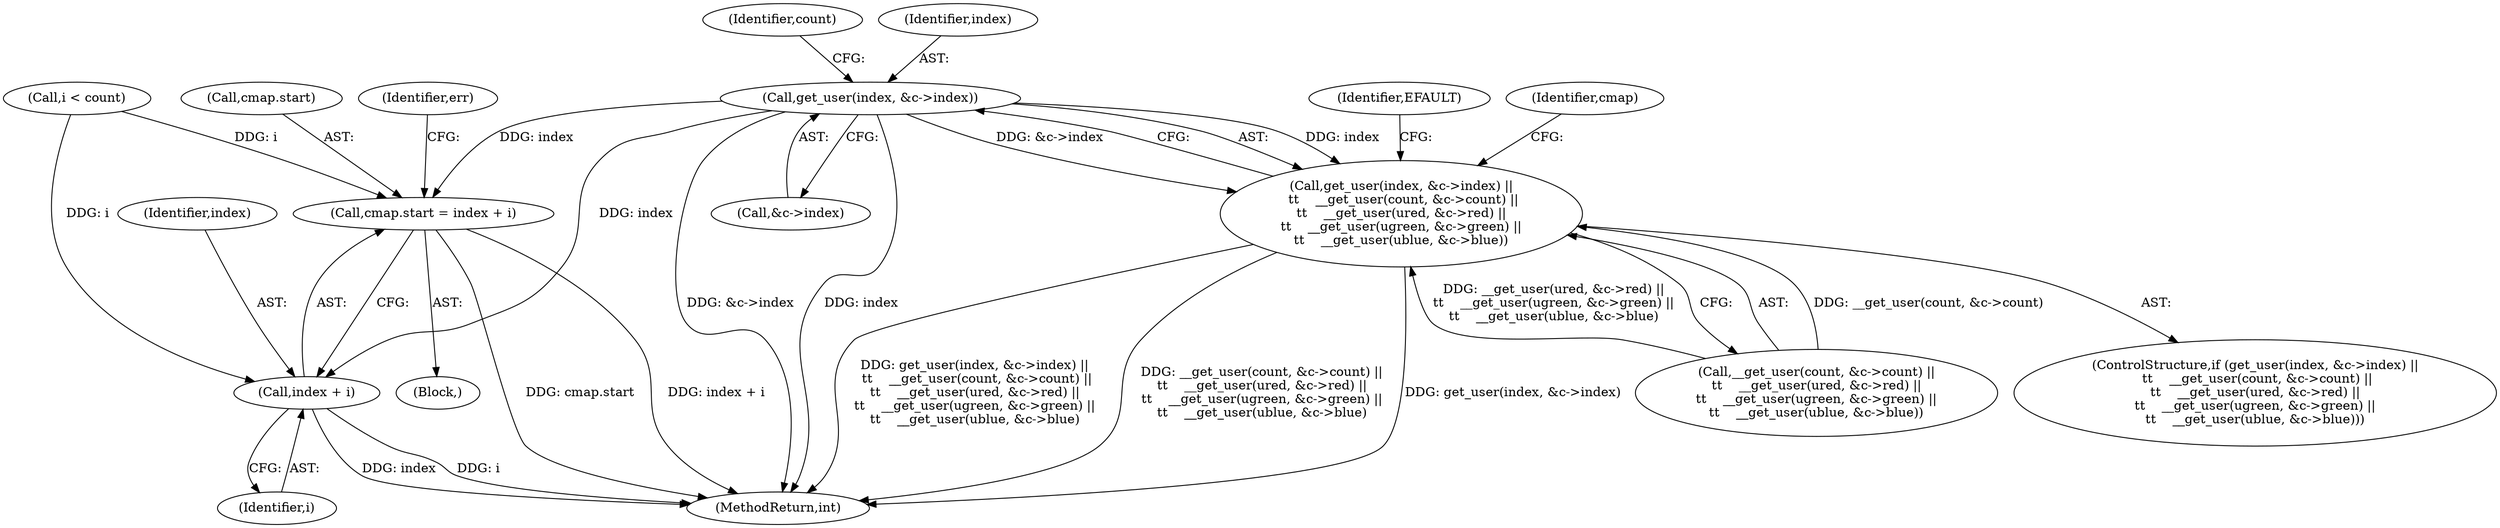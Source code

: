 digraph "0_linux_250c6c49e3b68756b14983c076183568636e2bde@pointer" {
"1000197" [label="(Call,get_user(index, &c->index))"];
"1000196" [label="(Call,get_user(index, &c->index) ||\n \t\t    __get_user(count, &c->count) ||\n\t\t    __get_user(ured, &c->red) ||\n\t\t    __get_user(ugreen, &c->green) ||\n\t\t    __get_user(ublue, &c->blue))"];
"1000311" [label="(Call,cmap.start = index + i)"];
"1000315" [label="(Call,index + i)"];
"1000312" [label="(Call,cmap.start)"];
"1000205" [label="(Identifier,count)"];
"1000195" [label="(ControlStructure,if (get_user(index, &c->index) ||\n \t\t    __get_user(count, &c->count) ||\n\t\t    __get_user(ured, &c->red) ||\n\t\t    __get_user(ugreen, &c->green) ||\n\t\t    __get_user(ublue, &c->blue)))"];
"1000203" [label="(Call,__get_user(count, &c->count) ||\n\t\t    __get_user(ured, &c->red) ||\n\t\t    __get_user(ugreen, &c->green) ||\n\t\t    __get_user(ublue, &c->blue))"];
"1000232" [label="(Identifier,EFAULT)"];
"1000319" [label="(Identifier,err)"];
"1000317" [label="(Identifier,i)"];
"1000265" [label="(Call,i < count)"];
"1000198" [label="(Identifier,index)"];
"1000476" [label="(MethodReturn,int)"];
"1000235" [label="(Identifier,cmap)"];
"1000270" [label="(Block,)"];
"1000315" [label="(Call,index + i)"];
"1000316" [label="(Identifier,index)"];
"1000199" [label="(Call,&c->index)"];
"1000311" [label="(Call,cmap.start = index + i)"];
"1000196" [label="(Call,get_user(index, &c->index) ||\n \t\t    __get_user(count, &c->count) ||\n\t\t    __get_user(ured, &c->red) ||\n\t\t    __get_user(ugreen, &c->green) ||\n\t\t    __get_user(ublue, &c->blue))"];
"1000197" [label="(Call,get_user(index, &c->index))"];
"1000197" -> "1000196"  [label="AST: "];
"1000197" -> "1000199"  [label="CFG: "];
"1000198" -> "1000197"  [label="AST: "];
"1000199" -> "1000197"  [label="AST: "];
"1000205" -> "1000197"  [label="CFG: "];
"1000196" -> "1000197"  [label="CFG: "];
"1000197" -> "1000476"  [label="DDG: &c->index"];
"1000197" -> "1000476"  [label="DDG: index"];
"1000197" -> "1000196"  [label="DDG: index"];
"1000197" -> "1000196"  [label="DDG: &c->index"];
"1000197" -> "1000311"  [label="DDG: index"];
"1000197" -> "1000315"  [label="DDG: index"];
"1000196" -> "1000195"  [label="AST: "];
"1000196" -> "1000203"  [label="CFG: "];
"1000203" -> "1000196"  [label="AST: "];
"1000232" -> "1000196"  [label="CFG: "];
"1000235" -> "1000196"  [label="CFG: "];
"1000196" -> "1000476"  [label="DDG: __get_user(count, &c->count) ||\n\t\t    __get_user(ured, &c->red) ||\n\t\t    __get_user(ugreen, &c->green) ||\n\t\t    __get_user(ublue, &c->blue)"];
"1000196" -> "1000476"  [label="DDG: get_user(index, &c->index)"];
"1000196" -> "1000476"  [label="DDG: get_user(index, &c->index) ||\n \t\t    __get_user(count, &c->count) ||\n\t\t    __get_user(ured, &c->red) ||\n\t\t    __get_user(ugreen, &c->green) ||\n\t\t    __get_user(ublue, &c->blue)"];
"1000203" -> "1000196"  [label="DDG: __get_user(count, &c->count)"];
"1000203" -> "1000196"  [label="DDG: __get_user(ured, &c->red) ||\n\t\t    __get_user(ugreen, &c->green) ||\n\t\t    __get_user(ublue, &c->blue)"];
"1000311" -> "1000270"  [label="AST: "];
"1000311" -> "1000315"  [label="CFG: "];
"1000312" -> "1000311"  [label="AST: "];
"1000315" -> "1000311"  [label="AST: "];
"1000319" -> "1000311"  [label="CFG: "];
"1000311" -> "1000476"  [label="DDG: cmap.start"];
"1000311" -> "1000476"  [label="DDG: index + i"];
"1000265" -> "1000311"  [label="DDG: i"];
"1000315" -> "1000317"  [label="CFG: "];
"1000316" -> "1000315"  [label="AST: "];
"1000317" -> "1000315"  [label="AST: "];
"1000315" -> "1000476"  [label="DDG: index"];
"1000315" -> "1000476"  [label="DDG: i"];
"1000265" -> "1000315"  [label="DDG: i"];
}
